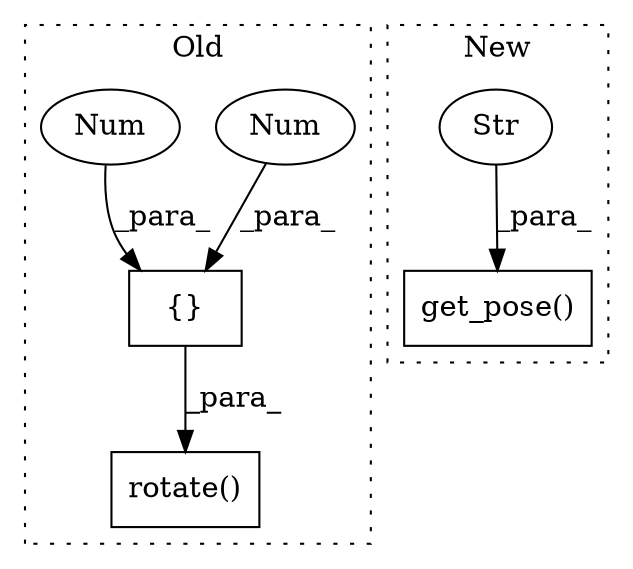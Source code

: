 digraph G {
subgraph cluster0 {
1 [label="rotate()" a="75" s="1786,1827" l="19,1" shape="box"];
4 [label="{}" a="59" s="1805,1826" l="1,0" shape="box"];
5 [label="Num" a="76" s="1809" l="1" shape="ellipse"];
6 [label="Num" a="76" s="1806" l="1" shape="ellipse"];
label = "Old";
style="dotted";
}
subgraph cluster1 {
2 [label="get_pose()" a="75" s="1766,1787" l="12,1" shape="box"];
3 [label="Str" a="66" s="1778" l="9" shape="ellipse"];
label = "New";
style="dotted";
}
3 -> 2 [label="_para_"];
4 -> 1 [label="_para_"];
5 -> 4 [label="_para_"];
6 -> 4 [label="_para_"];
}